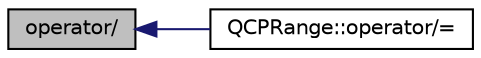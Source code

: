 digraph "operator/"
{
  edge [fontname="Helvetica",fontsize="10",labelfontname="Helvetica",labelfontsize="10"];
  node [fontname="Helvetica",fontsize="10",shape=record];
  rankdir="LR";
  Node14 [label="operator/",height=0.2,width=0.4,color="black", fillcolor="grey75", style="filled", fontcolor="black"];
  Node14 -> Node15 [dir="back",color="midnightblue",fontsize="10",style="solid",fontname="Helvetica"];
  Node15 [label="QCPRange::operator/=",height=0.2,width=0.4,color="black", fillcolor="white", style="filled",URL="$d8/d0b/class_q_c_p_range.html#a6137d8682b6835ace840730b4c1e2d63"];
}
